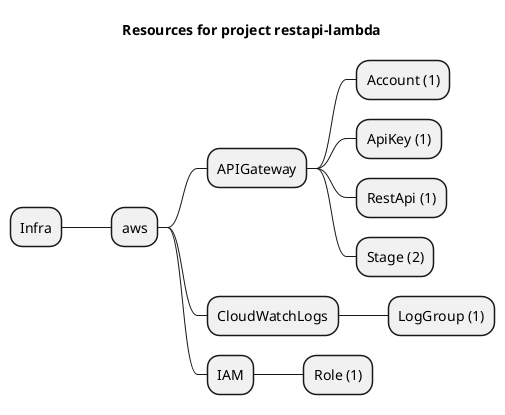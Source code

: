 @startmindmap
title Resources for project restapi-lambda
skinparam monochrome true
+ Infra
++ aws
+++ APIGateway
++++ Account (1)
++++ ApiKey (1)
++++ RestApi (1)
++++ Stage (2)
+++ CloudWatchLogs
++++ LogGroup (1)
+++ IAM
++++ Role (1)
@endmindmap